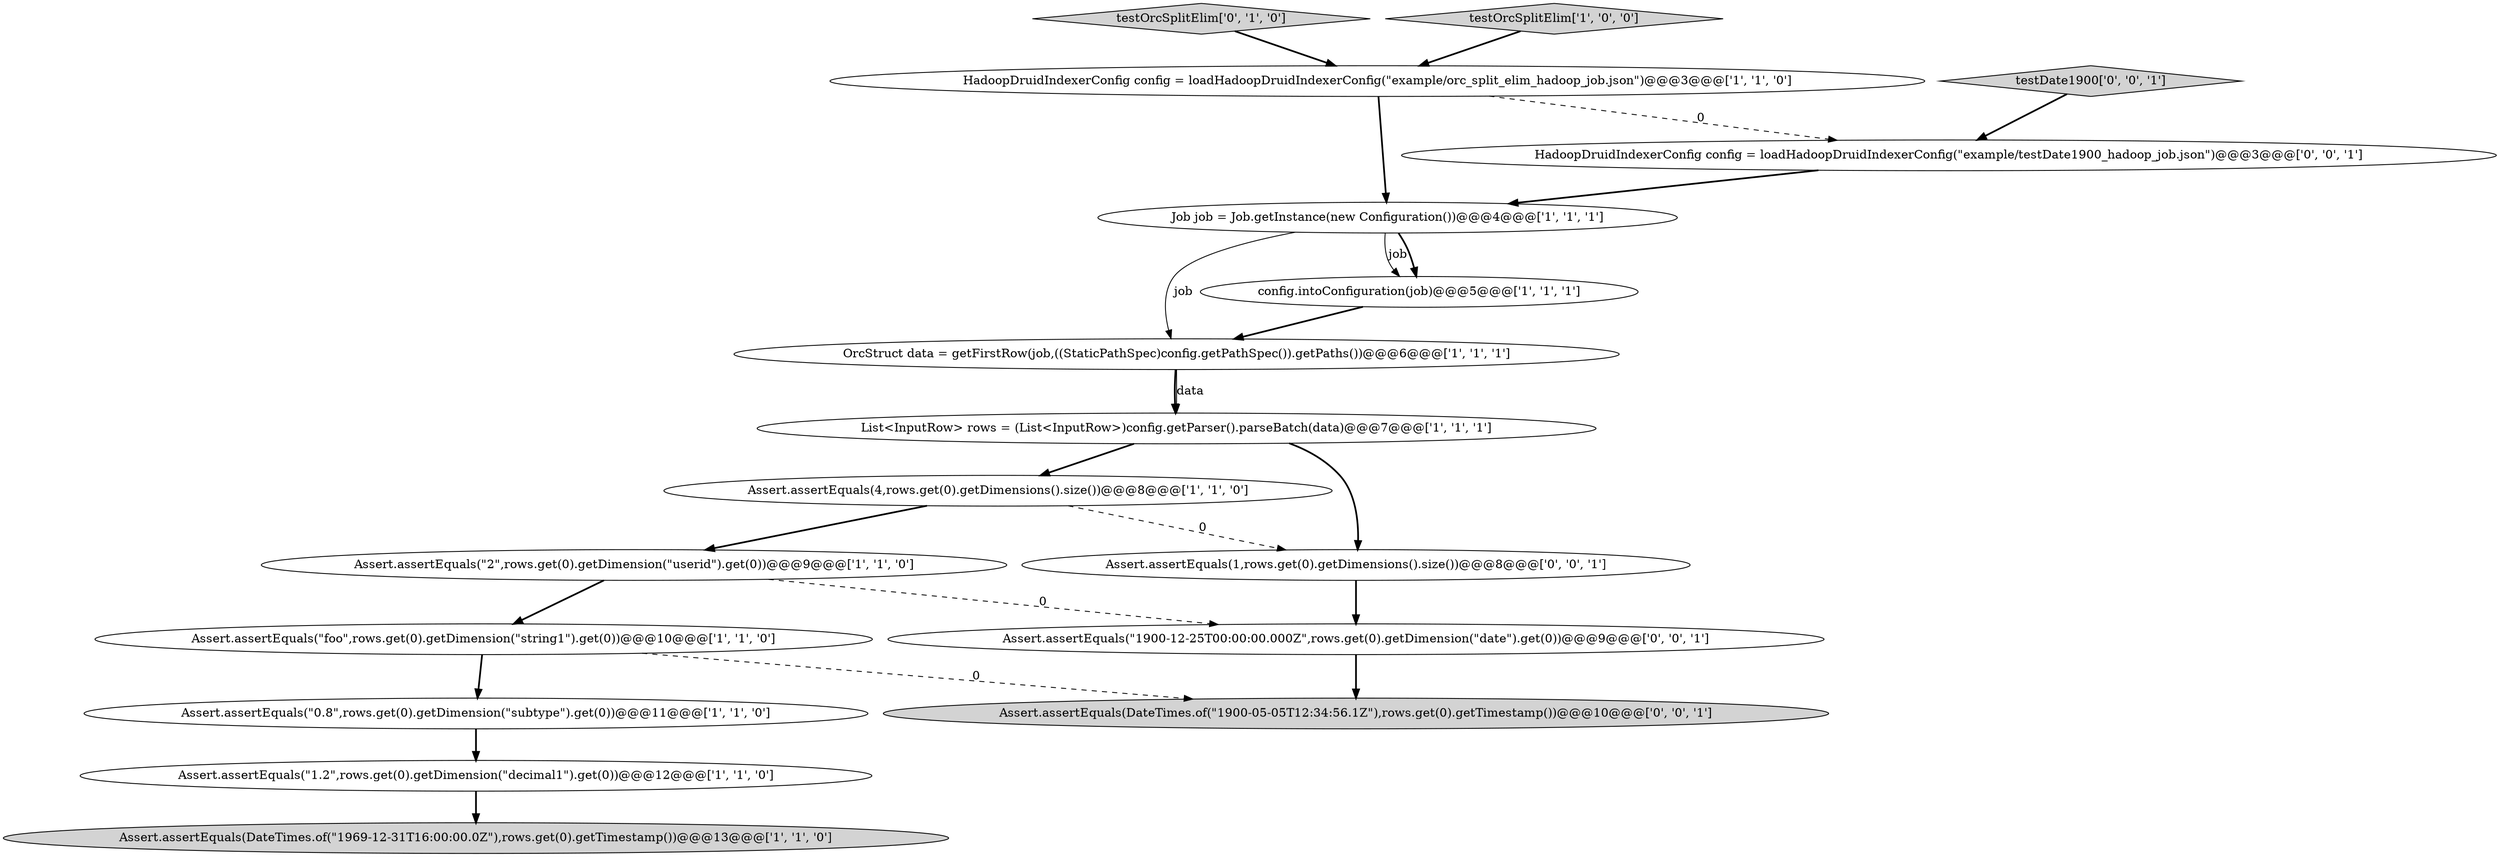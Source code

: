 digraph {
12 [style = filled, label = "testOrcSplitElim['0', '1', '0']", fillcolor = lightgray, shape = diamond image = "AAA0AAABBB2BBB"];
13 [style = filled, label = "testDate1900['0', '0', '1']", fillcolor = lightgray, shape = diamond image = "AAA0AAABBB3BBB"];
16 [style = filled, label = "Assert.assertEquals(DateTimes.of(\"1900-05-05T12:34:56.1Z\"),rows.get(0).getTimestamp())@@@10@@@['0', '0', '1']", fillcolor = lightgray, shape = ellipse image = "AAA0AAABBB3BBB"];
4 [style = filled, label = "HadoopDruidIndexerConfig config = loadHadoopDruidIndexerConfig(\"example/orc_split_elim_hadoop_job.json\")@@@3@@@['1', '1', '0']", fillcolor = white, shape = ellipse image = "AAA0AAABBB1BBB"];
3 [style = filled, label = "Assert.assertEquals(DateTimes.of(\"1969-12-31T16:00:00.0Z\"),rows.get(0).getTimestamp())@@@13@@@['1', '1', '0']", fillcolor = lightgray, shape = ellipse image = "AAA0AAABBB1BBB"];
0 [style = filled, label = "Assert.assertEquals(\"2\",rows.get(0).getDimension(\"userid\").get(0))@@@9@@@['1', '1', '0']", fillcolor = white, shape = ellipse image = "AAA0AAABBB1BBB"];
6 [style = filled, label = "Job job = Job.getInstance(new Configuration())@@@4@@@['1', '1', '1']", fillcolor = white, shape = ellipse image = "AAA0AAABBB1BBB"];
2 [style = filled, label = "testOrcSplitElim['1', '0', '0']", fillcolor = lightgray, shape = diamond image = "AAA0AAABBB1BBB"];
5 [style = filled, label = "Assert.assertEquals(\"1.2\",rows.get(0).getDimension(\"decimal1\").get(0))@@@12@@@['1', '1', '0']", fillcolor = white, shape = ellipse image = "AAA0AAABBB1BBB"];
8 [style = filled, label = "List<InputRow> rows = (List<InputRow>)config.getParser().parseBatch(data)@@@7@@@['1', '1', '1']", fillcolor = white, shape = ellipse image = "AAA0AAABBB1BBB"];
9 [style = filled, label = "Assert.assertEquals(4,rows.get(0).getDimensions().size())@@@8@@@['1', '1', '0']", fillcolor = white, shape = ellipse image = "AAA0AAABBB1BBB"];
1 [style = filled, label = "config.intoConfiguration(job)@@@5@@@['1', '1', '1']", fillcolor = white, shape = ellipse image = "AAA0AAABBB1BBB"];
17 [style = filled, label = "Assert.assertEquals(\"1900-12-25T00:00:00.000Z\",rows.get(0).getDimension(\"date\").get(0))@@@9@@@['0', '0', '1']", fillcolor = white, shape = ellipse image = "AAA0AAABBB3BBB"];
15 [style = filled, label = "HadoopDruidIndexerConfig config = loadHadoopDruidIndexerConfig(\"example/testDate1900_hadoop_job.json\")@@@3@@@['0', '0', '1']", fillcolor = white, shape = ellipse image = "AAA0AAABBB3BBB"];
7 [style = filled, label = "OrcStruct data = getFirstRow(job,((StaticPathSpec)config.getPathSpec()).getPaths())@@@6@@@['1', '1', '1']", fillcolor = white, shape = ellipse image = "AAA0AAABBB1BBB"];
14 [style = filled, label = "Assert.assertEquals(1,rows.get(0).getDimensions().size())@@@8@@@['0', '0', '1']", fillcolor = white, shape = ellipse image = "AAA0AAABBB3BBB"];
10 [style = filled, label = "Assert.assertEquals(\"foo\",rows.get(0).getDimension(\"string1\").get(0))@@@10@@@['1', '1', '0']", fillcolor = white, shape = ellipse image = "AAA0AAABBB1BBB"];
11 [style = filled, label = "Assert.assertEquals(\"0.8\",rows.get(0).getDimension(\"subtype\").get(0))@@@11@@@['1', '1', '0']", fillcolor = white, shape = ellipse image = "AAA0AAABBB1BBB"];
5->3 [style = bold, label=""];
9->0 [style = bold, label=""];
4->6 [style = bold, label=""];
6->1 [style = solid, label="job"];
8->14 [style = bold, label=""];
14->17 [style = bold, label=""];
15->6 [style = bold, label=""];
7->8 [style = bold, label=""];
2->4 [style = bold, label=""];
1->7 [style = bold, label=""];
0->17 [style = dashed, label="0"];
6->1 [style = bold, label=""];
11->5 [style = bold, label=""];
6->7 [style = solid, label="job"];
0->10 [style = bold, label=""];
9->14 [style = dashed, label="0"];
12->4 [style = bold, label=""];
4->15 [style = dashed, label="0"];
8->9 [style = bold, label=""];
13->15 [style = bold, label=""];
7->8 [style = solid, label="data"];
10->16 [style = dashed, label="0"];
17->16 [style = bold, label=""];
10->11 [style = bold, label=""];
}
